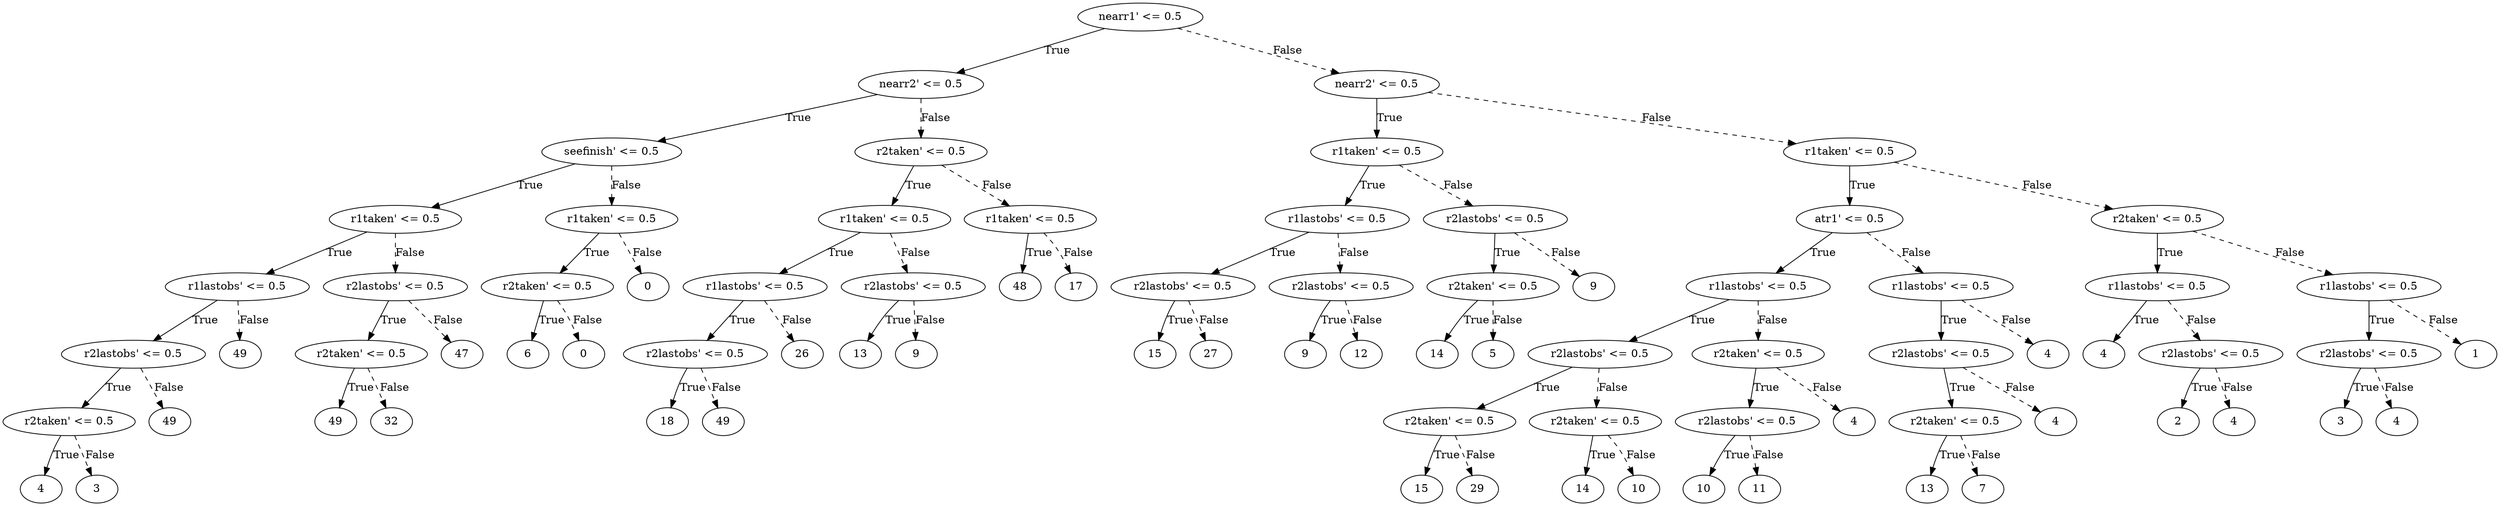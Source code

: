 digraph {
0 [label="nearr1' <= 0.5"];
1 [label="nearr2' <= 0.5"];
2 [label="seefinish' <= 0.5"];
3 [label="r1taken' <= 0.5"];
4 [label="r1lastobs' <= 0.5"];
5 [label="r2lastobs' <= 0.5"];
6 [label="r2taken' <= 0.5"];
7 [label="4"];
6 -> 7 [label="True"];
8 [label="3"];
6 -> 8 [style="dashed", label="False"];
5 -> 6 [label="True"];
9 [label="49"];
5 -> 9 [style="dashed", label="False"];
4 -> 5 [label="True"];
10 [label="49"];
4 -> 10 [style="dashed", label="False"];
3 -> 4 [label="True"];
11 [label="r2lastobs' <= 0.5"];
12 [label="r2taken' <= 0.5"];
13 [label="49"];
12 -> 13 [label="True"];
14 [label="32"];
12 -> 14 [style="dashed", label="False"];
11 -> 12 [label="True"];
15 [label="47"];
11 -> 15 [style="dashed", label="False"];
3 -> 11 [style="dashed", label="False"];
2 -> 3 [label="True"];
16 [label="r1taken' <= 0.5"];
17 [label="r2taken' <= 0.5"];
18 [label="6"];
17 -> 18 [label="True"];
19 [label="0"];
17 -> 19 [style="dashed", label="False"];
16 -> 17 [label="True"];
20 [label="0"];
16 -> 20 [style="dashed", label="False"];
2 -> 16 [style="dashed", label="False"];
1 -> 2 [label="True"];
21 [label="r2taken' <= 0.5"];
22 [label="r1taken' <= 0.5"];
23 [label="r1lastobs' <= 0.5"];
24 [label="r2lastobs' <= 0.5"];
25 [label="18"];
24 -> 25 [label="True"];
26 [label="49"];
24 -> 26 [style="dashed", label="False"];
23 -> 24 [label="True"];
27 [label="26"];
23 -> 27 [style="dashed", label="False"];
22 -> 23 [label="True"];
28 [label="r2lastobs' <= 0.5"];
29 [label="13"];
28 -> 29 [label="True"];
30 [label="9"];
28 -> 30 [style="dashed", label="False"];
22 -> 28 [style="dashed", label="False"];
21 -> 22 [label="True"];
31 [label="r1taken' <= 0.5"];
32 [label="48"];
31 -> 32 [label="True"];
33 [label="17"];
31 -> 33 [style="dashed", label="False"];
21 -> 31 [style="dashed", label="False"];
1 -> 21 [style="dashed", label="False"];
0 -> 1 [label="True"];
34 [label="nearr2' <= 0.5"];
35 [label="r1taken' <= 0.5"];
36 [label="r1lastobs' <= 0.5"];
37 [label="r2lastobs' <= 0.5"];
38 [label="15"];
37 -> 38 [label="True"];
39 [label="27"];
37 -> 39 [style="dashed", label="False"];
36 -> 37 [label="True"];
40 [label="r2lastobs' <= 0.5"];
41 [label="9"];
40 -> 41 [label="True"];
42 [label="12"];
40 -> 42 [style="dashed", label="False"];
36 -> 40 [style="dashed", label="False"];
35 -> 36 [label="True"];
43 [label="r2lastobs' <= 0.5"];
44 [label="r2taken' <= 0.5"];
45 [label="14"];
44 -> 45 [label="True"];
46 [label="5"];
44 -> 46 [style="dashed", label="False"];
43 -> 44 [label="True"];
47 [label="9"];
43 -> 47 [style="dashed", label="False"];
35 -> 43 [style="dashed", label="False"];
34 -> 35 [label="True"];
48 [label="r1taken' <= 0.5"];
49 [label="atr1' <= 0.5"];
50 [label="r1lastobs' <= 0.5"];
51 [label="r2lastobs' <= 0.5"];
52 [label="r2taken' <= 0.5"];
53 [label="15"];
52 -> 53 [label="True"];
54 [label="29"];
52 -> 54 [style="dashed", label="False"];
51 -> 52 [label="True"];
55 [label="r2taken' <= 0.5"];
56 [label="14"];
55 -> 56 [label="True"];
57 [label="10"];
55 -> 57 [style="dashed", label="False"];
51 -> 55 [style="dashed", label="False"];
50 -> 51 [label="True"];
58 [label="r2taken' <= 0.5"];
59 [label="r2lastobs' <= 0.5"];
60 [label="10"];
59 -> 60 [label="True"];
61 [label="11"];
59 -> 61 [style="dashed", label="False"];
58 -> 59 [label="True"];
62 [label="4"];
58 -> 62 [style="dashed", label="False"];
50 -> 58 [style="dashed", label="False"];
49 -> 50 [label="True"];
63 [label="r1lastobs' <= 0.5"];
64 [label="r2lastobs' <= 0.5"];
65 [label="r2taken' <= 0.5"];
66 [label="13"];
65 -> 66 [label="True"];
67 [label="7"];
65 -> 67 [style="dashed", label="False"];
64 -> 65 [label="True"];
68 [label="4"];
64 -> 68 [style="dashed", label="False"];
63 -> 64 [label="True"];
69 [label="4"];
63 -> 69 [style="dashed", label="False"];
49 -> 63 [style="dashed", label="False"];
48 -> 49 [label="True"];
70 [label="r2taken' <= 0.5"];
71 [label="r1lastobs' <= 0.5"];
72 [label="4"];
71 -> 72 [label="True"];
73 [label="r2lastobs' <= 0.5"];
74 [label="2"];
73 -> 74 [label="True"];
75 [label="4"];
73 -> 75 [style="dashed", label="False"];
71 -> 73 [style="dashed", label="False"];
70 -> 71 [label="True"];
76 [label="r1lastobs' <= 0.5"];
77 [label="r2lastobs' <= 0.5"];
78 [label="3"];
77 -> 78 [label="True"];
79 [label="4"];
77 -> 79 [style="dashed", label="False"];
76 -> 77 [label="True"];
80 [label="1"];
76 -> 80 [style="dashed", label="False"];
70 -> 76 [style="dashed", label="False"];
48 -> 70 [style="dashed", label="False"];
34 -> 48 [style="dashed", label="False"];
0 -> 34 [style="dashed", label="False"];

}